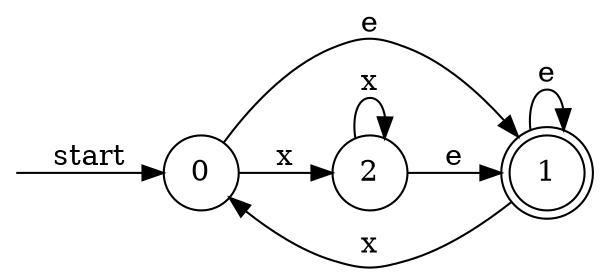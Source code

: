 digraph dfa {
    rankdir = LR;
    node [shape = circle];
    __start [style = invis, shape = point];
    __start -> "0" [ label = "start" ];
    node [shape = doublecircle]; "1"
    node [shape = circle];
    "1" -> "1" [ label = "e" ];
    "1" -> "0" [ label = "x" ];
    "2" -> "1" [ label = "e" ];
    "2" -> "2" [ label = "x" ];
    "0" -> "1" [ label = "e" ];
    "0" -> "2" [ label = "x" ];
}
